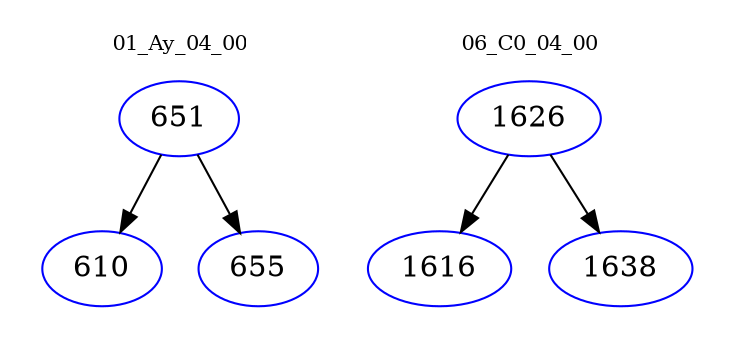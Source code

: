 digraph{
subgraph cluster_0 {
color = white
label = "01_Ay_04_00";
fontsize=10;
T0_651 [label="651", color="blue"]
T0_651 -> T0_610 [color="black"]
T0_610 [label="610", color="blue"]
T0_651 -> T0_655 [color="black"]
T0_655 [label="655", color="blue"]
}
subgraph cluster_1 {
color = white
label = "06_C0_04_00";
fontsize=10;
T1_1626 [label="1626", color="blue"]
T1_1626 -> T1_1616 [color="black"]
T1_1616 [label="1616", color="blue"]
T1_1626 -> T1_1638 [color="black"]
T1_1638 [label="1638", color="blue"]
}
}
